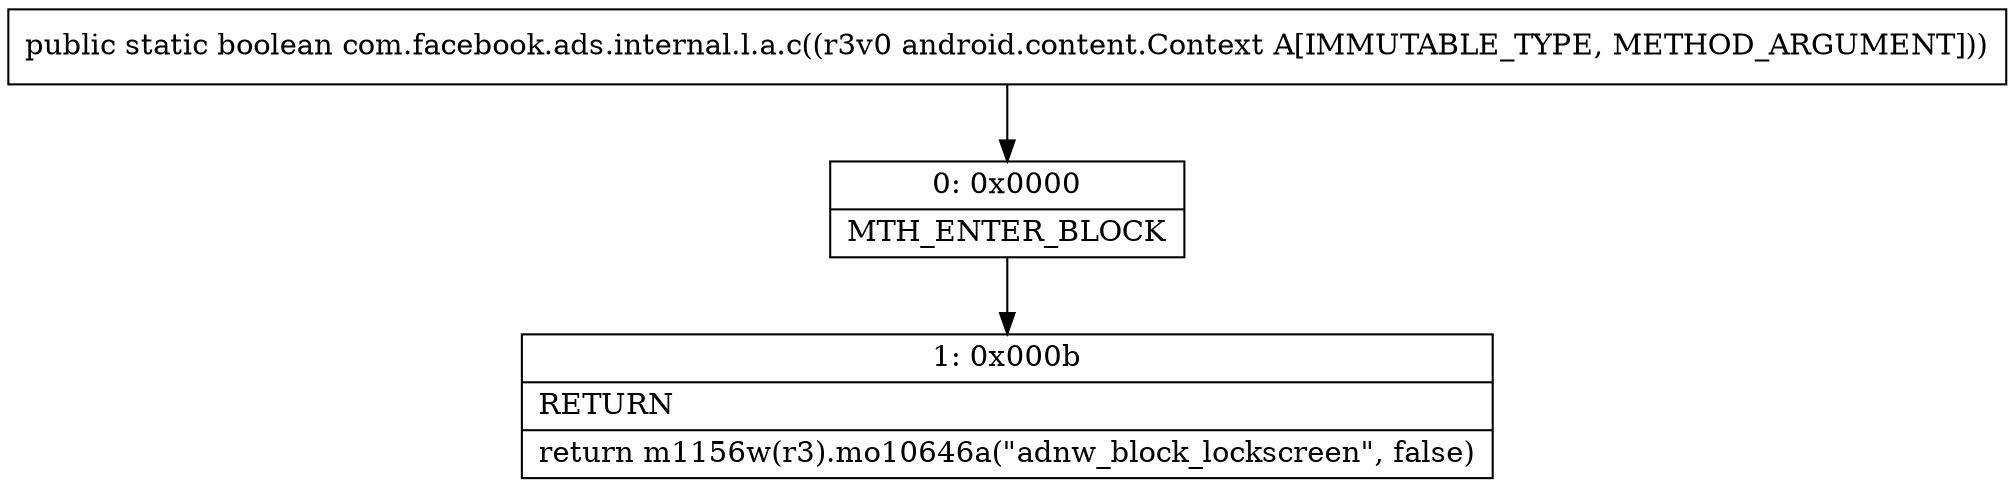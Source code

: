 digraph "CFG forcom.facebook.ads.internal.l.a.c(Landroid\/content\/Context;)Z" {
Node_0 [shape=record,label="{0\:\ 0x0000|MTH_ENTER_BLOCK\l}"];
Node_1 [shape=record,label="{1\:\ 0x000b|RETURN\l|return m1156w(r3).mo10646a(\"adnw_block_lockscreen\", false)\l}"];
MethodNode[shape=record,label="{public static boolean com.facebook.ads.internal.l.a.c((r3v0 android.content.Context A[IMMUTABLE_TYPE, METHOD_ARGUMENT])) }"];
MethodNode -> Node_0;
Node_0 -> Node_1;
}


